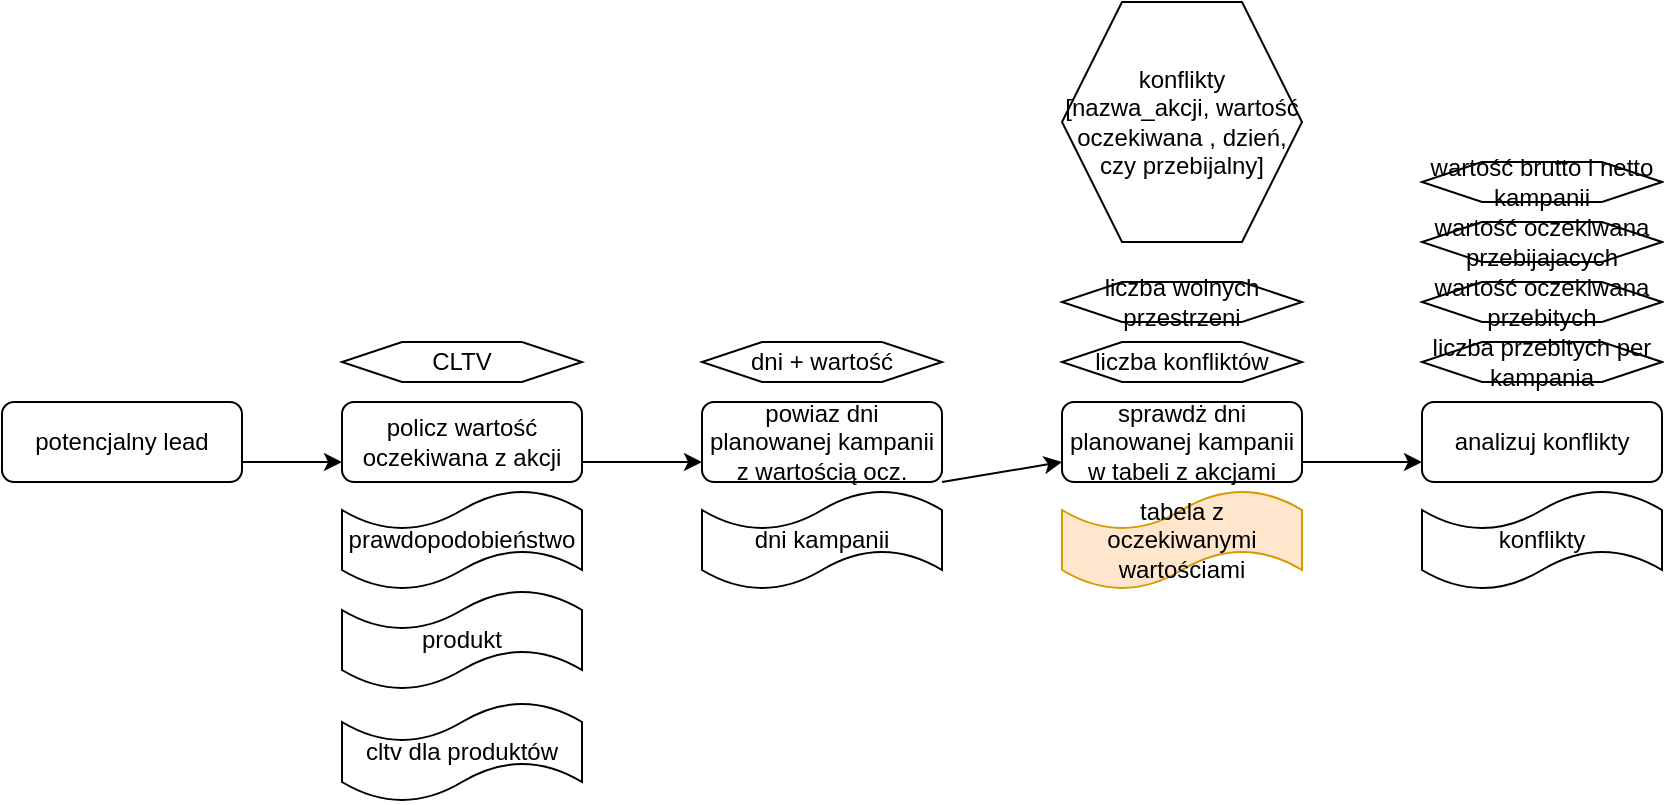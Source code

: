 <mxfile version="12.8.5" type="github">
  <diagram id="C5RBs43oDa-KdzZeNtuy" name="Page-1">
    <mxGraphModel dx="1248" dy="1796" grid="1" gridSize="10" guides="1" tooltips="1" connect="1" arrows="1" fold="1" page="1" pageScale="1" pageWidth="827" pageHeight="1169" math="0" shadow="0">
      <root>
        <mxCell id="WIyWlLk6GJQsqaUBKTNV-0" />
        <mxCell id="WIyWlLk6GJQsqaUBKTNV-1" parent="WIyWlLk6GJQsqaUBKTNV-0" />
        <mxCell id="WIyWlLk6GJQsqaUBKTNV-3" value="potencjalny lead" style="rounded=1;whiteSpace=wrap;html=1;fontSize=12;glass=0;strokeWidth=1;shadow=0;" parent="WIyWlLk6GJQsqaUBKTNV-1" vertex="1">
          <mxGeometry x="30" y="160" width="120" height="40" as="geometry" />
        </mxCell>
        <mxCell id="OFxlPEd7bwp5kQd3wbr0-0" value="policz wartość oczekiwana z akcji" style="rounded=1;whiteSpace=wrap;html=1;fontSize=12;glass=0;strokeWidth=1;shadow=0;" vertex="1" parent="WIyWlLk6GJQsqaUBKTNV-1">
          <mxGeometry x="200" y="160" width="120" height="40" as="geometry" />
        </mxCell>
        <mxCell id="OFxlPEd7bwp5kQd3wbr0-1" value="" style="endArrow=classic;html=1;exitX=1;exitY=0.75;exitDx=0;exitDy=0;entryX=0;entryY=0.75;entryDx=0;entryDy=0;" edge="1" parent="WIyWlLk6GJQsqaUBKTNV-1" source="WIyWlLk6GJQsqaUBKTNV-3" target="OFxlPEd7bwp5kQd3wbr0-0">
          <mxGeometry width="50" height="50" relative="1" as="geometry">
            <mxPoint x="390" y="350" as="sourcePoint" />
            <mxPoint x="440" y="300" as="targetPoint" />
          </mxGeometry>
        </mxCell>
        <mxCell id="OFxlPEd7bwp5kQd3wbr0-3" value="prawdopodobieństwo" style="shape=tape;whiteSpace=wrap;html=1;" vertex="1" parent="WIyWlLk6GJQsqaUBKTNV-1">
          <mxGeometry x="200" y="204" width="120" height="50" as="geometry" />
        </mxCell>
        <mxCell id="OFxlPEd7bwp5kQd3wbr0-4" value="produkt" style="shape=tape;whiteSpace=wrap;html=1;" vertex="1" parent="WIyWlLk6GJQsqaUBKTNV-1">
          <mxGeometry x="200" y="254" width="120" height="50" as="geometry" />
        </mxCell>
        <mxCell id="OFxlPEd7bwp5kQd3wbr0-5" value="cltv dla produktów" style="shape=tape;whiteSpace=wrap;html=1;" vertex="1" parent="WIyWlLk6GJQsqaUBKTNV-1">
          <mxGeometry x="200" y="310" width="120" height="50" as="geometry" />
        </mxCell>
        <mxCell id="OFxlPEd7bwp5kQd3wbr0-6" value="powiaz dni planowanej kampanii z wartością ocz." style="rounded=1;whiteSpace=wrap;html=1;fontSize=12;glass=0;strokeWidth=1;shadow=0;" vertex="1" parent="WIyWlLk6GJQsqaUBKTNV-1">
          <mxGeometry x="380" y="160" width="120" height="40" as="geometry" />
        </mxCell>
        <mxCell id="OFxlPEd7bwp5kQd3wbr0-7" value="dni kampanii" style="shape=tape;whiteSpace=wrap;html=1;" vertex="1" parent="WIyWlLk6GJQsqaUBKTNV-1">
          <mxGeometry x="380" y="204" width="120" height="50" as="geometry" />
        </mxCell>
        <mxCell id="OFxlPEd7bwp5kQd3wbr0-9" value="" style="endArrow=classic;html=1;exitX=1;exitY=0.75;exitDx=0;exitDy=0;entryX=0;entryY=0.75;entryDx=0;entryDy=0;" edge="1" parent="WIyWlLk6GJQsqaUBKTNV-1" source="OFxlPEd7bwp5kQd3wbr0-0" target="OFxlPEd7bwp5kQd3wbr0-6">
          <mxGeometry width="50" height="50" relative="1" as="geometry">
            <mxPoint x="330" y="179.5" as="sourcePoint" />
            <mxPoint x="380" y="179.5" as="targetPoint" />
          </mxGeometry>
        </mxCell>
        <mxCell id="OFxlPEd7bwp5kQd3wbr0-10" value="sprawdż dni planowanej kampanii w tabeli z akcjami" style="rounded=1;whiteSpace=wrap;html=1;fontSize=12;glass=0;strokeWidth=1;shadow=0;" vertex="1" parent="WIyWlLk6GJQsqaUBKTNV-1">
          <mxGeometry x="560" y="160" width="120" height="40" as="geometry" />
        </mxCell>
        <mxCell id="OFxlPEd7bwp5kQd3wbr0-11" value="" style="endArrow=classic;html=1;exitX=1;exitY=1;exitDx=0;exitDy=0;entryX=0;entryY=0.75;entryDx=0;entryDy=0;" edge="1" parent="WIyWlLk6GJQsqaUBKTNV-1" target="OFxlPEd7bwp5kQd3wbr0-10" source="OFxlPEd7bwp5kQd3wbr0-6">
          <mxGeometry width="50" height="50" relative="1" as="geometry">
            <mxPoint x="500" y="190" as="sourcePoint" />
            <mxPoint x="560" y="179.5" as="targetPoint" />
          </mxGeometry>
        </mxCell>
        <mxCell id="OFxlPEd7bwp5kQd3wbr0-12" value="tabela z oczekiwanymi wartościami" style="shape=tape;whiteSpace=wrap;html=1;fillColor=#ffe6cc;strokeColor=#d79b00;" vertex="1" parent="WIyWlLk6GJQsqaUBKTNV-1">
          <mxGeometry x="560" y="204" width="120" height="50" as="geometry" />
        </mxCell>
        <mxCell id="OFxlPEd7bwp5kQd3wbr0-14" value="CLTV" style="shape=hexagon;perimeter=hexagonPerimeter2;whiteSpace=wrap;html=1;" vertex="1" parent="WIyWlLk6GJQsqaUBKTNV-1">
          <mxGeometry x="200" y="130" width="120" height="20" as="geometry" />
        </mxCell>
        <mxCell id="OFxlPEd7bwp5kQd3wbr0-15" value="dni + wartość" style="shape=hexagon;perimeter=hexagonPerimeter2;whiteSpace=wrap;html=1;" vertex="1" parent="WIyWlLk6GJQsqaUBKTNV-1">
          <mxGeometry x="380" y="130" width="120" height="20" as="geometry" />
        </mxCell>
        <mxCell id="OFxlPEd7bwp5kQd3wbr0-16" value="liczba konfliktów" style="shape=hexagon;perimeter=hexagonPerimeter2;whiteSpace=wrap;html=1;" vertex="1" parent="WIyWlLk6GJQsqaUBKTNV-1">
          <mxGeometry x="560" y="130" width="120" height="20" as="geometry" />
        </mxCell>
        <mxCell id="OFxlPEd7bwp5kQd3wbr0-17" value="liczba wolnych przestrzeni" style="shape=hexagon;perimeter=hexagonPerimeter2;whiteSpace=wrap;html=1;" vertex="1" parent="WIyWlLk6GJQsqaUBKTNV-1">
          <mxGeometry x="560" y="100" width="120" height="20" as="geometry" />
        </mxCell>
        <mxCell id="OFxlPEd7bwp5kQd3wbr0-18" value="analizuj konflikty" style="rounded=1;whiteSpace=wrap;html=1;fontSize=12;glass=0;strokeWidth=1;shadow=0;" vertex="1" parent="WIyWlLk6GJQsqaUBKTNV-1">
          <mxGeometry x="740" y="160" width="120" height="40" as="geometry" />
        </mxCell>
        <mxCell id="OFxlPEd7bwp5kQd3wbr0-19" value="" style="endArrow=classic;html=1;entryX=0;entryY=0.75;entryDx=0;entryDy=0;" edge="1" parent="WIyWlLk6GJQsqaUBKTNV-1" target="OFxlPEd7bwp5kQd3wbr0-18">
          <mxGeometry width="50" height="50" relative="1" as="geometry">
            <mxPoint x="680" y="190" as="sourcePoint" />
            <mxPoint x="740" y="179.5" as="targetPoint" />
          </mxGeometry>
        </mxCell>
        <mxCell id="OFxlPEd7bwp5kQd3wbr0-20" value="konflikty" style="shape=tape;whiteSpace=wrap;html=1;" vertex="1" parent="WIyWlLk6GJQsqaUBKTNV-1">
          <mxGeometry x="740" y="204" width="120" height="50" as="geometry" />
        </mxCell>
        <mxCell id="OFxlPEd7bwp5kQd3wbr0-21" value="konflikty [nazwa_akcji, wartość oczekiwana , dzień, czy przebijalny]" style="shape=hexagon;perimeter=hexagonPerimeter2;whiteSpace=wrap;html=1;" vertex="1" parent="WIyWlLk6GJQsqaUBKTNV-1">
          <mxGeometry x="560" y="-40" width="120" height="120" as="geometry" />
        </mxCell>
        <mxCell id="OFxlPEd7bwp5kQd3wbr0-22" value="liczba przebitych per kampania" style="shape=hexagon;perimeter=hexagonPerimeter2;whiteSpace=wrap;html=1;" vertex="1" parent="WIyWlLk6GJQsqaUBKTNV-1">
          <mxGeometry x="740" y="130" width="120" height="20" as="geometry" />
        </mxCell>
        <mxCell id="OFxlPEd7bwp5kQd3wbr0-23" value="wartość oczekiwana przebitych" style="shape=hexagon;perimeter=hexagonPerimeter2;whiteSpace=wrap;html=1;" vertex="1" parent="WIyWlLk6GJQsqaUBKTNV-1">
          <mxGeometry x="740" y="100" width="120" height="20" as="geometry" />
        </mxCell>
        <mxCell id="OFxlPEd7bwp5kQd3wbr0-24" value="wartość oczekiwana przebijajacych" style="shape=hexagon;perimeter=hexagonPerimeter2;whiteSpace=wrap;html=1;" vertex="1" parent="WIyWlLk6GJQsqaUBKTNV-1">
          <mxGeometry x="740" y="70" width="120" height="20" as="geometry" />
        </mxCell>
        <mxCell id="OFxlPEd7bwp5kQd3wbr0-25" value="wartość brutto i netto kampanii" style="shape=hexagon;perimeter=hexagonPerimeter2;whiteSpace=wrap;html=1;" vertex="1" parent="WIyWlLk6GJQsqaUBKTNV-1">
          <mxGeometry x="740" y="40" width="120" height="20" as="geometry" />
        </mxCell>
      </root>
    </mxGraphModel>
  </diagram>
</mxfile>
